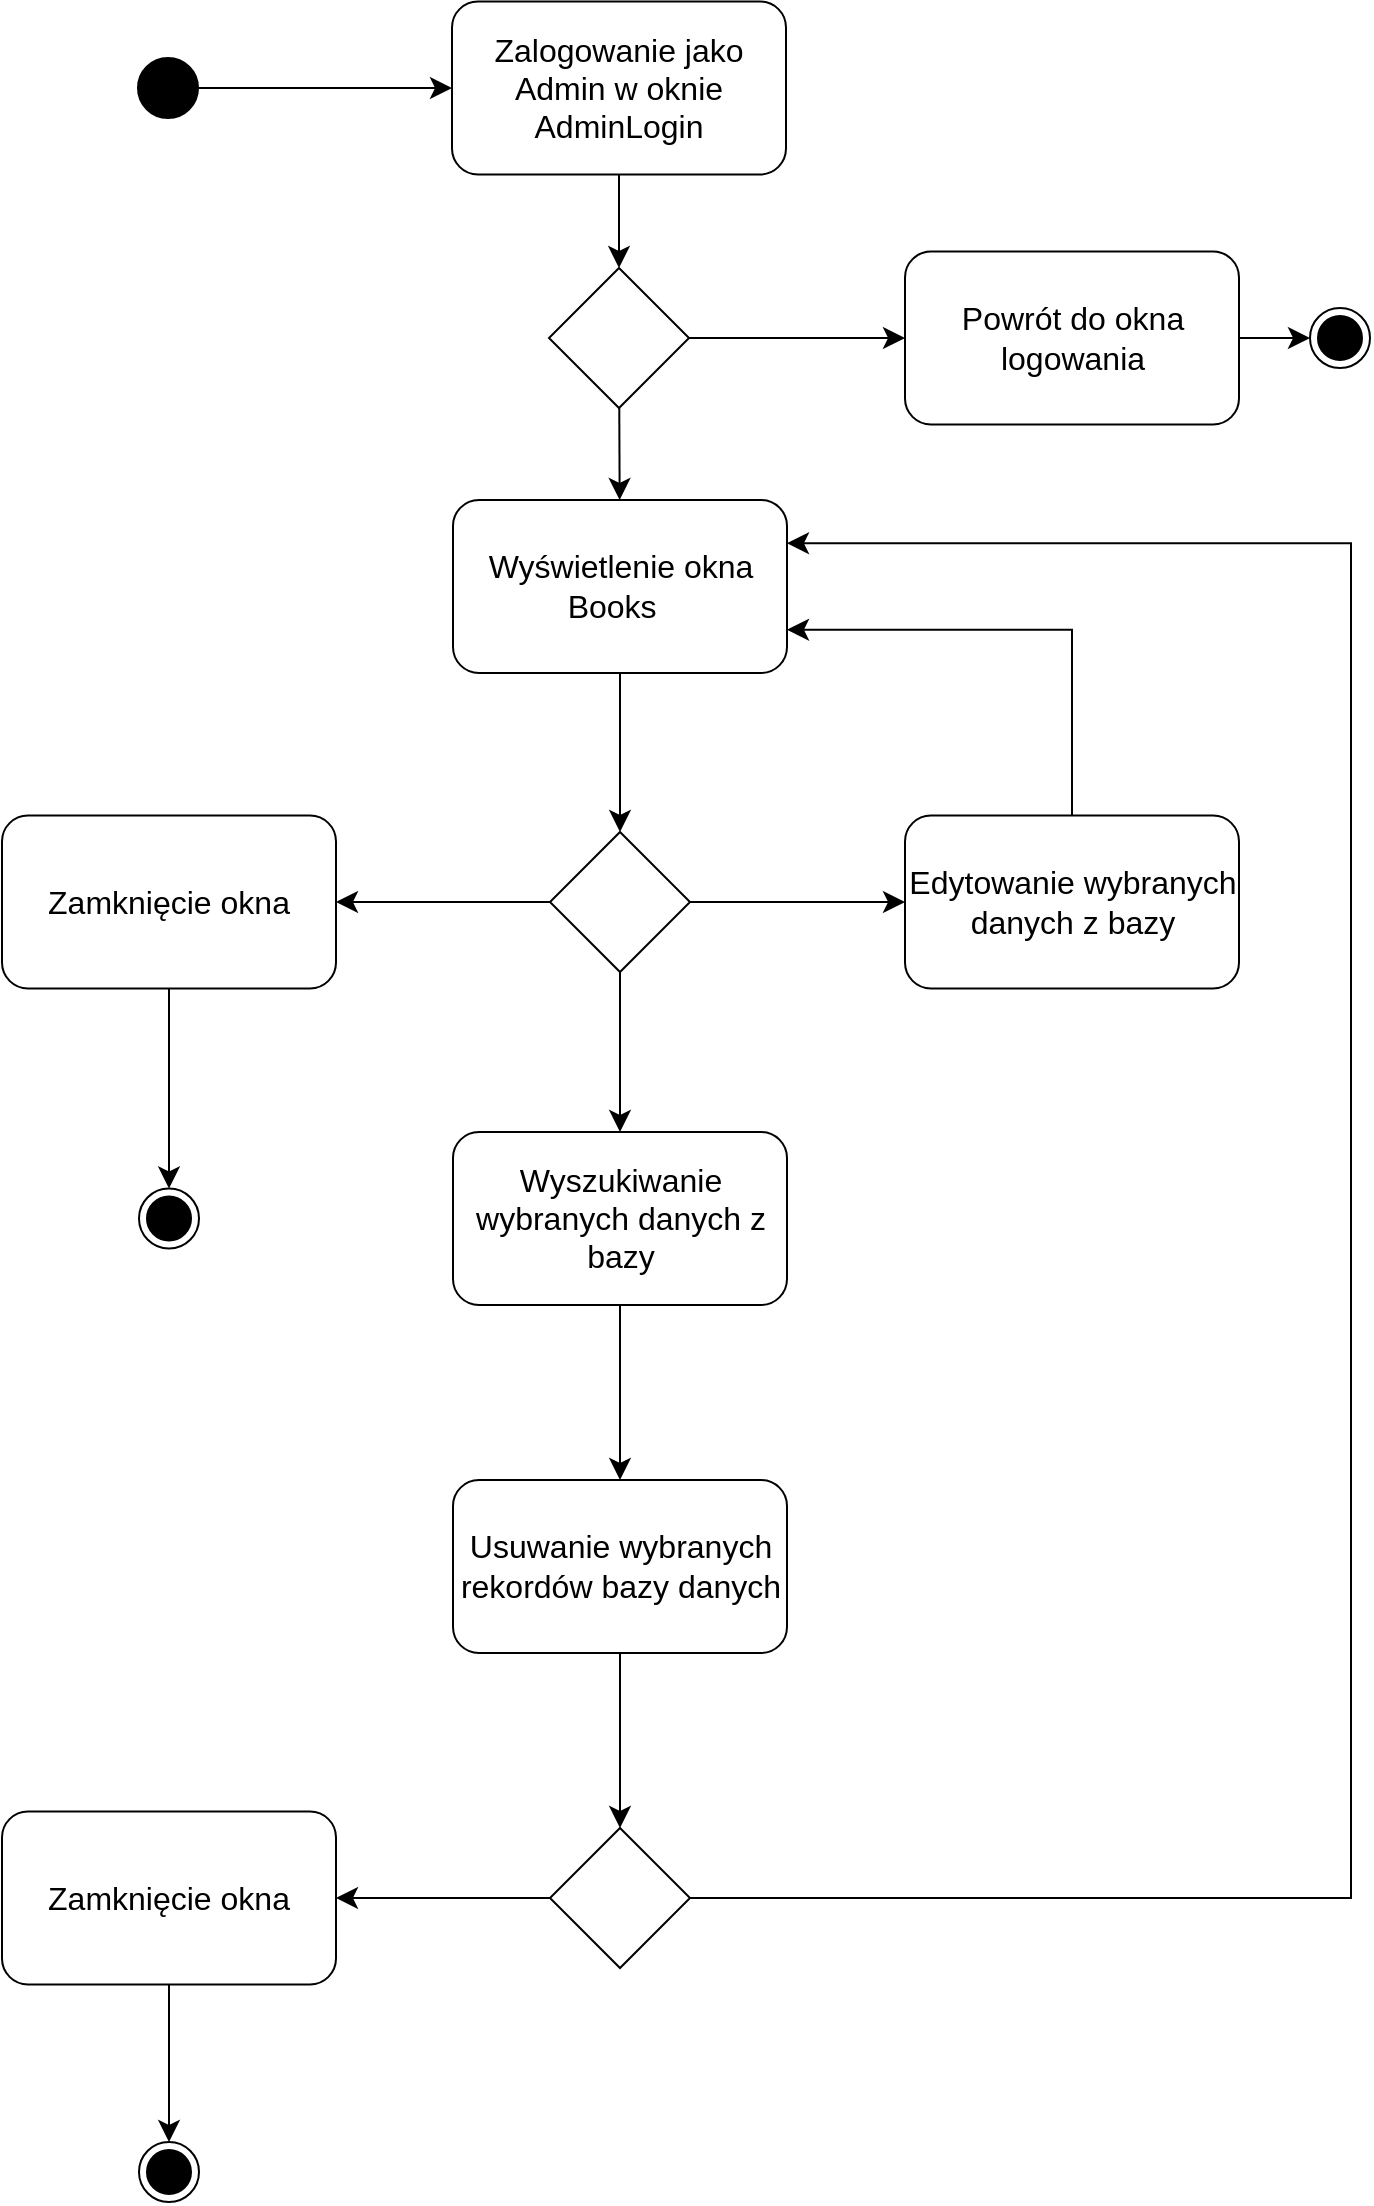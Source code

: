 <mxfile version="21.7.5" type="device">
  <diagram name="Strona-1" id="AV7L95APYfh9ugGY0T1e">
    <mxGraphModel dx="1450" dy="942" grid="0" gridSize="10" guides="1" tooltips="1" connect="1" arrows="1" fold="1" page="0" pageScale="1" pageWidth="827" pageHeight="1169" math="0" shadow="0">
      <root>
        <mxCell id="0" />
        <mxCell id="1" parent="0" />
        <mxCell id="d2ck4s9HLgS_R3VjgFS2-5" value="" style="edgeStyle=none;curved=1;rounded=0;orthogonalLoop=1;jettySize=auto;html=1;fontSize=12;startSize=8;endSize=8;" parent="1" source="d2ck4s9HLgS_R3VjgFS2-1" target="d2ck4s9HLgS_R3VjgFS2-3" edge="1">
          <mxGeometry relative="1" as="geometry" />
        </mxCell>
        <mxCell id="d2ck4s9HLgS_R3VjgFS2-1" value="" style="ellipse;fillColor=strokeColor;html=1;fontSize=16;" parent="1" vertex="1">
          <mxGeometry x="-187" y="-238" width="30" height="30" as="geometry" />
        </mxCell>
        <mxCell id="d2ck4s9HLgS_R3VjgFS2-30" value="" style="edgeStyle=none;curved=1;rounded=0;orthogonalLoop=1;jettySize=auto;html=1;fontSize=12;startSize=8;endSize=8;" parent="1" source="d2ck4s9HLgS_R3VjgFS2-3" target="d2ck4s9HLgS_R3VjgFS2-29" edge="1">
          <mxGeometry relative="1" as="geometry" />
        </mxCell>
        <mxCell id="d2ck4s9HLgS_R3VjgFS2-3" value="Zalogowanie jako Admin w oknie AdminLogin" style="rounded=1;whiteSpace=wrap;html=1;fontSize=16;" parent="1" vertex="1">
          <mxGeometry x="-30" y="-266.25" width="167" height="86.5" as="geometry" />
        </mxCell>
        <mxCell id="d2ck4s9HLgS_R3VjgFS2-8" value="" style="edgeStyle=none;curved=1;rounded=0;orthogonalLoop=1;jettySize=auto;html=1;fontSize=12;startSize=8;endSize=8;" parent="1" source="d2ck4s9HLgS_R3VjgFS2-4" target="d2ck4s9HLgS_R3VjgFS2-7" edge="1">
          <mxGeometry relative="1" as="geometry" />
        </mxCell>
        <mxCell id="d2ck4s9HLgS_R3VjgFS2-4" value="Wyświetlenie okna Books&amp;nbsp;&amp;nbsp;" style="rounded=1;whiteSpace=wrap;html=1;fontSize=16;verticalAlign=middle;" parent="1" vertex="1">
          <mxGeometry x="-29.5" y="-17" width="167" height="86.5" as="geometry" />
        </mxCell>
        <mxCell id="d2ck4s9HLgS_R3VjgFS2-10" value="" style="edgeStyle=none;curved=1;rounded=0;orthogonalLoop=1;jettySize=auto;html=1;fontSize=12;startSize=8;endSize=8;" parent="1" source="d2ck4s9HLgS_R3VjgFS2-7" target="d2ck4s9HLgS_R3VjgFS2-9" edge="1">
          <mxGeometry relative="1" as="geometry" />
        </mxCell>
        <mxCell id="d2ck4s9HLgS_R3VjgFS2-15" value="" style="edgeStyle=none;curved=1;rounded=0;orthogonalLoop=1;jettySize=auto;html=1;fontSize=12;startSize=8;endSize=8;" parent="1" source="d2ck4s9HLgS_R3VjgFS2-7" target="d2ck4s9HLgS_R3VjgFS2-12" edge="1">
          <mxGeometry relative="1" as="geometry" />
        </mxCell>
        <mxCell id="d2ck4s9HLgS_R3VjgFS2-28" value="" style="edgeStyle=none;curved=1;rounded=0;orthogonalLoop=1;jettySize=auto;html=1;fontSize=12;startSize=8;endSize=8;" parent="1" source="d2ck4s9HLgS_R3VjgFS2-7" target="d2ck4s9HLgS_R3VjgFS2-13" edge="1">
          <mxGeometry relative="1" as="geometry" />
        </mxCell>
        <mxCell id="d2ck4s9HLgS_R3VjgFS2-7" value="" style="rhombus;fontSize=16;" parent="1" vertex="1">
          <mxGeometry x="19" y="149" width="70" height="70" as="geometry" />
        </mxCell>
        <mxCell id="d2ck4s9HLgS_R3VjgFS2-23" value="" style="edgeStyle=none;curved=1;rounded=0;orthogonalLoop=1;jettySize=auto;html=1;fontSize=12;startSize=8;endSize=8;" parent="1" source="d2ck4s9HLgS_R3VjgFS2-9" target="d2ck4s9HLgS_R3VjgFS2-11" edge="1">
          <mxGeometry relative="1" as="geometry" />
        </mxCell>
        <mxCell id="d2ck4s9HLgS_R3VjgFS2-9" value="Zamknięcie okna" style="rounded=1;whiteSpace=wrap;html=1;fontSize=16;" parent="1" vertex="1">
          <mxGeometry x="-255" y="140.75" width="167" height="86.5" as="geometry" />
        </mxCell>
        <mxCell id="d2ck4s9HLgS_R3VjgFS2-11" value="" style="ellipse;html=1;shape=endState;fillColor=strokeColor;fontSize=16;" parent="1" vertex="1">
          <mxGeometry x="-186.5" y="327.25" width="30" height="30" as="geometry" />
        </mxCell>
        <mxCell id="d2ck4s9HLgS_R3VjgFS2-17" value="" style="edgeStyle=none;curved=1;rounded=0;orthogonalLoop=1;jettySize=auto;html=1;fontSize=12;startSize=8;endSize=8;" parent="1" source="d2ck4s9HLgS_R3VjgFS2-12" target="d2ck4s9HLgS_R3VjgFS2-16" edge="1">
          <mxGeometry relative="1" as="geometry" />
        </mxCell>
        <mxCell id="d2ck4s9HLgS_R3VjgFS2-12" value="Wyszukiwanie wybranych danych z bazy" style="rounded=1;whiteSpace=wrap;html=1;fontSize=16;" parent="1" vertex="1">
          <mxGeometry x="-29.5" y="299" width="167" height="86.5" as="geometry" />
        </mxCell>
        <mxCell id="d2ck4s9HLgS_R3VjgFS2-21" style="edgeStyle=orthogonalEdgeStyle;rounded=0;orthogonalLoop=1;jettySize=auto;html=1;exitX=0.5;exitY=0;exitDx=0;exitDy=0;entryX=1;entryY=0.75;entryDx=0;entryDy=0;fontSize=12;startSize=8;endSize=8;" parent="1" source="d2ck4s9HLgS_R3VjgFS2-13" target="d2ck4s9HLgS_R3VjgFS2-4" edge="1">
          <mxGeometry relative="1" as="geometry" />
        </mxCell>
        <mxCell id="d2ck4s9HLgS_R3VjgFS2-13" value="Edytowanie wybranych danych z bazy" style="rounded=1;whiteSpace=wrap;html=1;fontSize=16;" parent="1" vertex="1">
          <mxGeometry x="196.5" y="140.75" width="167" height="86.5" as="geometry" />
        </mxCell>
        <mxCell id="d2ck4s9HLgS_R3VjgFS2-19" value="" style="edgeStyle=none;curved=1;rounded=0;orthogonalLoop=1;jettySize=auto;html=1;fontSize=12;startSize=8;endSize=8;" parent="1" source="d2ck4s9HLgS_R3VjgFS2-16" target="d2ck4s9HLgS_R3VjgFS2-18" edge="1">
          <mxGeometry relative="1" as="geometry" />
        </mxCell>
        <mxCell id="d2ck4s9HLgS_R3VjgFS2-16" value="Usuwanie wybranych rekordów bazy danych" style="rounded=1;whiteSpace=wrap;html=1;fontSize=16;" parent="1" vertex="1">
          <mxGeometry x="-29.5" y="473" width="167" height="86.5" as="geometry" />
        </mxCell>
        <mxCell id="d2ck4s9HLgS_R3VjgFS2-20" style="edgeStyle=orthogonalEdgeStyle;rounded=0;orthogonalLoop=1;jettySize=auto;html=1;fontSize=12;startSize=8;endSize=8;entryX=1;entryY=0.25;entryDx=0;entryDy=0;" parent="1" source="d2ck4s9HLgS_R3VjgFS2-18" target="d2ck4s9HLgS_R3VjgFS2-4" edge="1">
          <mxGeometry relative="1" as="geometry">
            <mxPoint x="284.971" y="682" as="targetPoint" />
            <Array as="points">
              <mxPoint x="419.5" y="682" />
              <mxPoint x="419.5" y="5" />
            </Array>
          </mxGeometry>
        </mxCell>
        <mxCell id="d2ck4s9HLgS_R3VjgFS2-26" value="" style="edgeStyle=none;curved=1;rounded=0;orthogonalLoop=1;jettySize=auto;html=1;fontSize=12;startSize=8;endSize=8;" parent="1" source="d2ck4s9HLgS_R3VjgFS2-18" target="d2ck4s9HLgS_R3VjgFS2-22" edge="1">
          <mxGeometry relative="1" as="geometry" />
        </mxCell>
        <mxCell id="d2ck4s9HLgS_R3VjgFS2-18" value="" style="rhombus;fontSize=16;" parent="1" vertex="1">
          <mxGeometry x="19" y="647" width="70" height="70" as="geometry" />
        </mxCell>
        <mxCell id="d2ck4s9HLgS_R3VjgFS2-27" value="" style="edgeStyle=none;curved=1;rounded=0;orthogonalLoop=1;jettySize=auto;html=1;fontSize=12;startSize=8;endSize=8;" parent="1" source="d2ck4s9HLgS_R3VjgFS2-22" target="d2ck4s9HLgS_R3VjgFS2-25" edge="1">
          <mxGeometry relative="1" as="geometry" />
        </mxCell>
        <mxCell id="d2ck4s9HLgS_R3VjgFS2-22" value="Zamknięcie okna" style="rounded=1;whiteSpace=wrap;html=1;fontSize=16;" parent="1" vertex="1">
          <mxGeometry x="-255" y="638.75" width="167" height="86.5" as="geometry" />
        </mxCell>
        <mxCell id="d2ck4s9HLgS_R3VjgFS2-25" value="" style="ellipse;html=1;shape=endState;fillColor=strokeColor;fontSize=16;" parent="1" vertex="1">
          <mxGeometry x="-186.5" y="804" width="30" height="30" as="geometry" />
        </mxCell>
        <mxCell id="d2ck4s9HLgS_R3VjgFS2-31" value="" style="edgeStyle=none;curved=1;rounded=0;orthogonalLoop=1;jettySize=auto;html=1;fontSize=12;startSize=8;endSize=8;" parent="1" source="d2ck4s9HLgS_R3VjgFS2-29" target="d2ck4s9HLgS_R3VjgFS2-4" edge="1">
          <mxGeometry relative="1" as="geometry" />
        </mxCell>
        <mxCell id="d2ck4s9HLgS_R3VjgFS2-33" value="" style="edgeStyle=none;curved=1;rounded=0;orthogonalLoop=1;jettySize=auto;html=1;fontSize=12;startSize=8;endSize=8;" parent="1" source="d2ck4s9HLgS_R3VjgFS2-29" target="d2ck4s9HLgS_R3VjgFS2-32" edge="1">
          <mxGeometry relative="1" as="geometry" />
        </mxCell>
        <mxCell id="d2ck4s9HLgS_R3VjgFS2-29" value="" style="rhombus;fontSize=16;" parent="1" vertex="1">
          <mxGeometry x="18.5" y="-133" width="70" height="70" as="geometry" />
        </mxCell>
        <mxCell id="d2ck4s9HLgS_R3VjgFS2-36" value="" style="edgeStyle=none;curved=1;rounded=0;orthogonalLoop=1;jettySize=auto;html=1;fontSize=12;startSize=8;endSize=8;" parent="1" source="d2ck4s9HLgS_R3VjgFS2-32" target="d2ck4s9HLgS_R3VjgFS2-35" edge="1">
          <mxGeometry relative="1" as="geometry" />
        </mxCell>
        <mxCell id="d2ck4s9HLgS_R3VjgFS2-32" value="Powrót do okna logowania" style="rounded=1;whiteSpace=wrap;html=1;fontSize=16;" parent="1" vertex="1">
          <mxGeometry x="196.5" y="-141.25" width="167" height="86.5" as="geometry" />
        </mxCell>
        <mxCell id="d2ck4s9HLgS_R3VjgFS2-35" value="" style="ellipse;html=1;shape=endState;fillColor=strokeColor;fontSize=16;" parent="1" vertex="1">
          <mxGeometry x="399" y="-113" width="30" height="30" as="geometry" />
        </mxCell>
      </root>
    </mxGraphModel>
  </diagram>
</mxfile>
